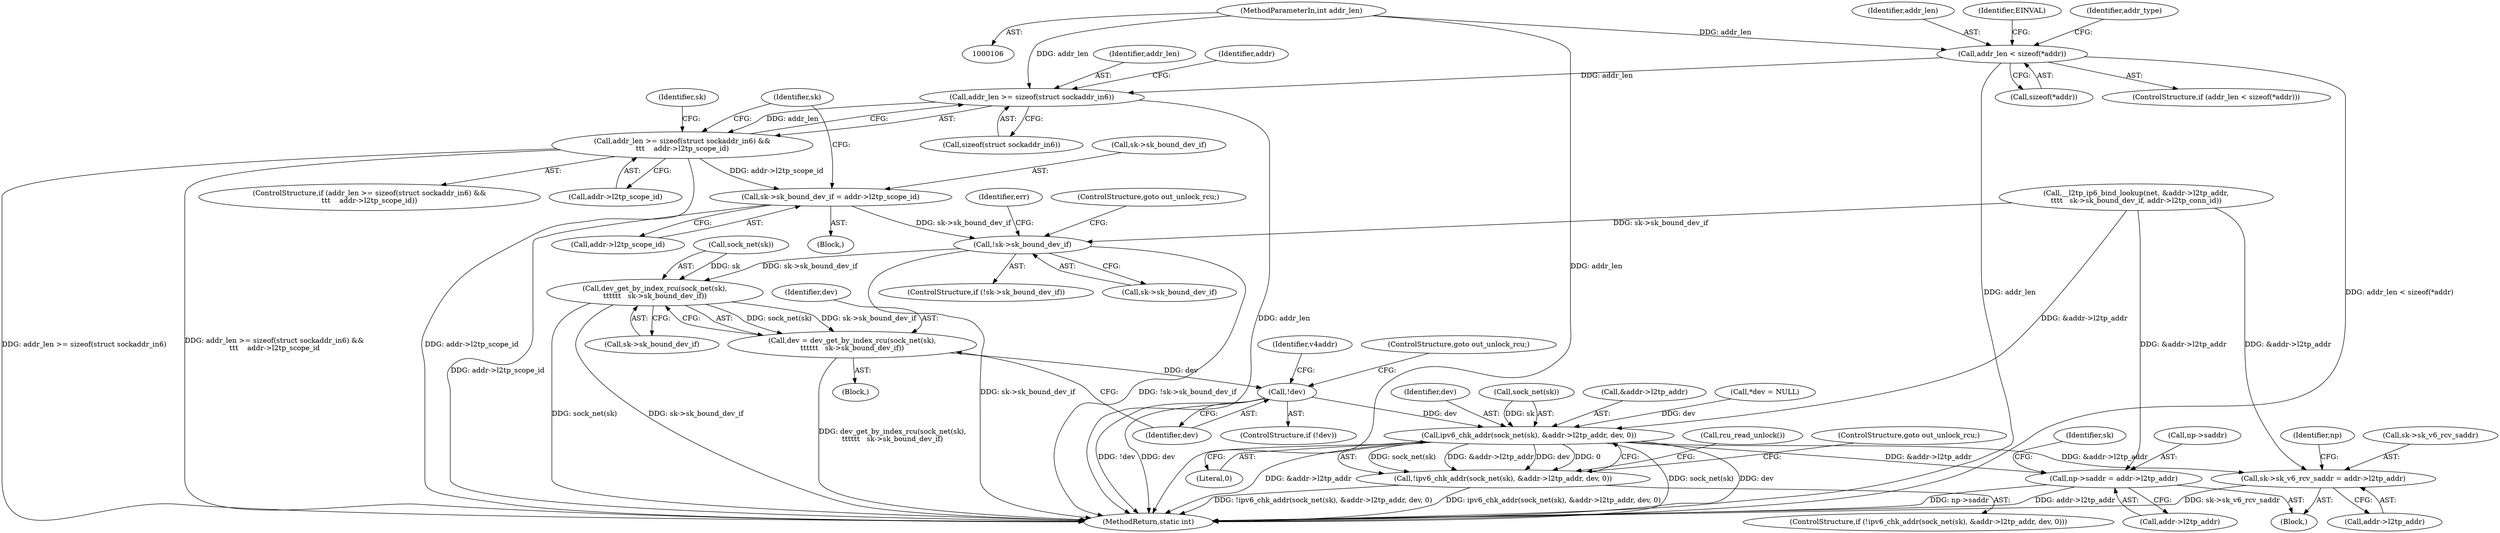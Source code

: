 digraph "0_linux_32c231164b762dddefa13af5a0101032c70b50ef_0@API" {
"1000156" [label="(Call,addr_len < sizeof(*addr))"];
"1000109" [label="(MethodParameterIn,int addr_len)"];
"1000239" [label="(Call,addr_len >= sizeof(struct sockaddr_in6))"];
"1000238" [label="(Call,addr_len >= sizeof(struct sockaddr_in6) &&\n\t\t\t    addr->l2tp_scope_id)"];
"1000247" [label="(Call,sk->sk_bound_dev_if = addr->l2tp_scope_id)"];
"1000255" [label="(Call,!sk->sk_bound_dev_if)"];
"1000266" [label="(Call,dev_get_by_index_rcu(sock_net(sk),\n\t\t\t\t\t\t   sk->sk_bound_dev_if))"];
"1000264" [label="(Call,dev = dev_get_by_index_rcu(sock_net(sk),\n\t\t\t\t\t\t   sk->sk_bound_dev_if))"];
"1000273" [label="(Call,!dev)"];
"1000285" [label="(Call,ipv6_chk_addr(sock_net(sk), &addr->l2tp_addr, dev, 0))"];
"1000284" [label="(Call,!ipv6_chk_addr(sock_net(sk), &addr->l2tp_addr, dev, 0))"];
"1000305" [label="(Call,sk->sk_v6_rcv_saddr = addr->l2tp_addr)"];
"1000312" [label="(Call,np->saddr = addr->l2tp_addr)"];
"1000158" [label="(Call,sizeof(*addr))"];
"1000293" [label="(Literal,0)"];
"1000295" [label="(Call,rcu_read_unlock())"];
"1000163" [label="(Identifier,EINVAL)"];
"1000313" [label="(Call,np->saddr)"];
"1000264" [label="(Call,dev = dev_get_by_index_rcu(sock_net(sk),\n\t\t\t\t\t\t   sk->sk_bound_dev_if))"];
"1000265" [label="(Identifier,dev)"];
"1000309" [label="(Call,addr->l2tp_addr)"];
"1000257" [label="(Identifier,sk)"];
"1000255" [label="(Call,!sk->sk_bound_dev_if)"];
"1000322" [label="(Identifier,sk)"];
"1000246" [label="(Block,)"];
"1000277" [label="(Identifier,v4addr)"];
"1000256" [label="(Call,sk->sk_bound_dev_if)"];
"1000269" [label="(Call,sk->sk_bound_dev_if)"];
"1000193" [label="(Call,__l2tp_ip6_bind_lookup(net, &addr->l2tp_addr,\n\t\t\t\t   sk->sk_bound_dev_if, addr->l2tp_conn_id))"];
"1000238" [label="(Call,addr_len >= sizeof(struct sockaddr_in6) &&\n\t\t\t    addr->l2tp_scope_id)"];
"1000156" [label="(Call,addr_len < sizeof(*addr))"];
"1000240" [label="(Identifier,addr_len)"];
"1000285" [label="(Call,ipv6_chk_addr(sock_net(sk), &addr->l2tp_addr, dev, 0))"];
"1000261" [label="(Identifier,err)"];
"1000155" [label="(ControlStructure,if (addr_len < sizeof(*addr)))"];
"1000312" [label="(Call,np->saddr = addr->l2tp_addr)"];
"1000314" [label="(Identifier,np)"];
"1000286" [label="(Call,sock_net(sk))"];
"1000241" [label="(Call,sizeof(struct sockaddr_in6))"];
"1000165" [label="(Identifier,addr_type)"];
"1000251" [label="(Call,addr->l2tp_scope_id)"];
"1000254" [label="(ControlStructure,if (!sk->sk_bound_dev_if))"];
"1000259" [label="(ControlStructure,goto out_unlock_rcu;)"];
"1000283" [label="(ControlStructure,if (!ipv6_chk_addr(sock_net(sk), &addr->l2tp_addr, dev, 0)))"];
"1000110" [label="(Block,)"];
"1000237" [label="(ControlStructure,if (addr_len >= sizeof(struct sockaddr_in6) &&\n\t\t\t    addr->l2tp_scope_id))"];
"1000316" [label="(Call,addr->l2tp_addr)"];
"1000239" [label="(Call,addr_len >= sizeof(struct sockaddr_in6))"];
"1000284" [label="(Call,!ipv6_chk_addr(sock_net(sk), &addr->l2tp_addr, dev, 0))"];
"1000247" [label="(Call,sk->sk_bound_dev_if = addr->l2tp_scope_id)"];
"1000288" [label="(Call,&addr->l2tp_addr)"];
"1000229" [label="(Call,*dev = NULL)"];
"1000244" [label="(Identifier,addr)"];
"1000272" [label="(ControlStructure,if (!dev))"];
"1000157" [label="(Identifier,addr_len)"];
"1000359" [label="(MethodReturn,static int)"];
"1000305" [label="(Call,sk->sk_v6_rcv_saddr = addr->l2tp_addr)"];
"1000306" [label="(Call,sk->sk_v6_rcv_saddr)"];
"1000267" [label="(Call,sock_net(sk))"];
"1000294" [label="(ControlStructure,goto out_unlock_rcu;)"];
"1000248" [label="(Call,sk->sk_bound_dev_if)"];
"1000273" [label="(Call,!dev)"];
"1000275" [label="(ControlStructure,goto out_unlock_rcu;)"];
"1000109" [label="(MethodParameterIn,int addr_len)"];
"1000249" [label="(Identifier,sk)"];
"1000236" [label="(Block,)"];
"1000292" [label="(Identifier,dev)"];
"1000274" [label="(Identifier,dev)"];
"1000243" [label="(Call,addr->l2tp_scope_id)"];
"1000266" [label="(Call,dev_get_by_index_rcu(sock_net(sk),\n\t\t\t\t\t\t   sk->sk_bound_dev_if))"];
"1000156" -> "1000155"  [label="AST: "];
"1000156" -> "1000158"  [label="CFG: "];
"1000157" -> "1000156"  [label="AST: "];
"1000158" -> "1000156"  [label="AST: "];
"1000163" -> "1000156"  [label="CFG: "];
"1000165" -> "1000156"  [label="CFG: "];
"1000156" -> "1000359"  [label="DDG: addr_len"];
"1000156" -> "1000359"  [label="DDG: addr_len < sizeof(*addr)"];
"1000109" -> "1000156"  [label="DDG: addr_len"];
"1000156" -> "1000239"  [label="DDG: addr_len"];
"1000109" -> "1000106"  [label="AST: "];
"1000109" -> "1000359"  [label="DDG: addr_len"];
"1000109" -> "1000239"  [label="DDG: addr_len"];
"1000239" -> "1000238"  [label="AST: "];
"1000239" -> "1000241"  [label="CFG: "];
"1000240" -> "1000239"  [label="AST: "];
"1000241" -> "1000239"  [label="AST: "];
"1000244" -> "1000239"  [label="CFG: "];
"1000238" -> "1000239"  [label="CFG: "];
"1000239" -> "1000359"  [label="DDG: addr_len"];
"1000239" -> "1000238"  [label="DDG: addr_len"];
"1000238" -> "1000237"  [label="AST: "];
"1000238" -> "1000243"  [label="CFG: "];
"1000243" -> "1000238"  [label="AST: "];
"1000249" -> "1000238"  [label="CFG: "];
"1000257" -> "1000238"  [label="CFG: "];
"1000238" -> "1000359"  [label="DDG: addr_len >= sizeof(struct sockaddr_in6)"];
"1000238" -> "1000359"  [label="DDG: addr_len >= sizeof(struct sockaddr_in6) &&\n\t\t\t    addr->l2tp_scope_id"];
"1000238" -> "1000359"  [label="DDG: addr->l2tp_scope_id"];
"1000238" -> "1000247"  [label="DDG: addr->l2tp_scope_id"];
"1000247" -> "1000246"  [label="AST: "];
"1000247" -> "1000251"  [label="CFG: "];
"1000248" -> "1000247"  [label="AST: "];
"1000251" -> "1000247"  [label="AST: "];
"1000257" -> "1000247"  [label="CFG: "];
"1000247" -> "1000359"  [label="DDG: addr->l2tp_scope_id"];
"1000247" -> "1000255"  [label="DDG: sk->sk_bound_dev_if"];
"1000255" -> "1000254"  [label="AST: "];
"1000255" -> "1000256"  [label="CFG: "];
"1000256" -> "1000255"  [label="AST: "];
"1000259" -> "1000255"  [label="CFG: "];
"1000261" -> "1000255"  [label="CFG: "];
"1000255" -> "1000359"  [label="DDG: !sk->sk_bound_dev_if"];
"1000255" -> "1000359"  [label="DDG: sk->sk_bound_dev_if"];
"1000193" -> "1000255"  [label="DDG: sk->sk_bound_dev_if"];
"1000255" -> "1000266"  [label="DDG: sk->sk_bound_dev_if"];
"1000266" -> "1000264"  [label="AST: "];
"1000266" -> "1000269"  [label="CFG: "];
"1000267" -> "1000266"  [label="AST: "];
"1000269" -> "1000266"  [label="AST: "];
"1000264" -> "1000266"  [label="CFG: "];
"1000266" -> "1000359"  [label="DDG: sk->sk_bound_dev_if"];
"1000266" -> "1000359"  [label="DDG: sock_net(sk)"];
"1000266" -> "1000264"  [label="DDG: sock_net(sk)"];
"1000266" -> "1000264"  [label="DDG: sk->sk_bound_dev_if"];
"1000267" -> "1000266"  [label="DDG: sk"];
"1000264" -> "1000236"  [label="AST: "];
"1000265" -> "1000264"  [label="AST: "];
"1000274" -> "1000264"  [label="CFG: "];
"1000264" -> "1000359"  [label="DDG: dev_get_by_index_rcu(sock_net(sk),\n\t\t\t\t\t\t   sk->sk_bound_dev_if)"];
"1000264" -> "1000273"  [label="DDG: dev"];
"1000273" -> "1000272"  [label="AST: "];
"1000273" -> "1000274"  [label="CFG: "];
"1000274" -> "1000273"  [label="AST: "];
"1000275" -> "1000273"  [label="CFG: "];
"1000277" -> "1000273"  [label="CFG: "];
"1000273" -> "1000359"  [label="DDG: dev"];
"1000273" -> "1000359"  [label="DDG: !dev"];
"1000273" -> "1000285"  [label="DDG: dev"];
"1000285" -> "1000284"  [label="AST: "];
"1000285" -> "1000293"  [label="CFG: "];
"1000286" -> "1000285"  [label="AST: "];
"1000288" -> "1000285"  [label="AST: "];
"1000292" -> "1000285"  [label="AST: "];
"1000293" -> "1000285"  [label="AST: "];
"1000284" -> "1000285"  [label="CFG: "];
"1000285" -> "1000359"  [label="DDG: sock_net(sk)"];
"1000285" -> "1000359"  [label="DDG: dev"];
"1000285" -> "1000359"  [label="DDG: &addr->l2tp_addr"];
"1000285" -> "1000284"  [label="DDG: sock_net(sk)"];
"1000285" -> "1000284"  [label="DDG: &addr->l2tp_addr"];
"1000285" -> "1000284"  [label="DDG: dev"];
"1000285" -> "1000284"  [label="DDG: 0"];
"1000286" -> "1000285"  [label="DDG: sk"];
"1000193" -> "1000285"  [label="DDG: &addr->l2tp_addr"];
"1000229" -> "1000285"  [label="DDG: dev"];
"1000285" -> "1000305"  [label="DDG: &addr->l2tp_addr"];
"1000285" -> "1000312"  [label="DDG: &addr->l2tp_addr"];
"1000284" -> "1000283"  [label="AST: "];
"1000294" -> "1000284"  [label="CFG: "];
"1000295" -> "1000284"  [label="CFG: "];
"1000284" -> "1000359"  [label="DDG: ipv6_chk_addr(sock_net(sk), &addr->l2tp_addr, dev, 0)"];
"1000284" -> "1000359"  [label="DDG: !ipv6_chk_addr(sock_net(sk), &addr->l2tp_addr, dev, 0)"];
"1000305" -> "1000110"  [label="AST: "];
"1000305" -> "1000309"  [label="CFG: "];
"1000306" -> "1000305"  [label="AST: "];
"1000309" -> "1000305"  [label="AST: "];
"1000314" -> "1000305"  [label="CFG: "];
"1000305" -> "1000359"  [label="DDG: sk->sk_v6_rcv_saddr"];
"1000193" -> "1000305"  [label="DDG: &addr->l2tp_addr"];
"1000312" -> "1000110"  [label="AST: "];
"1000312" -> "1000316"  [label="CFG: "];
"1000313" -> "1000312"  [label="AST: "];
"1000316" -> "1000312"  [label="AST: "];
"1000322" -> "1000312"  [label="CFG: "];
"1000312" -> "1000359"  [label="DDG: addr->l2tp_addr"];
"1000312" -> "1000359"  [label="DDG: np->saddr"];
"1000193" -> "1000312"  [label="DDG: &addr->l2tp_addr"];
}
